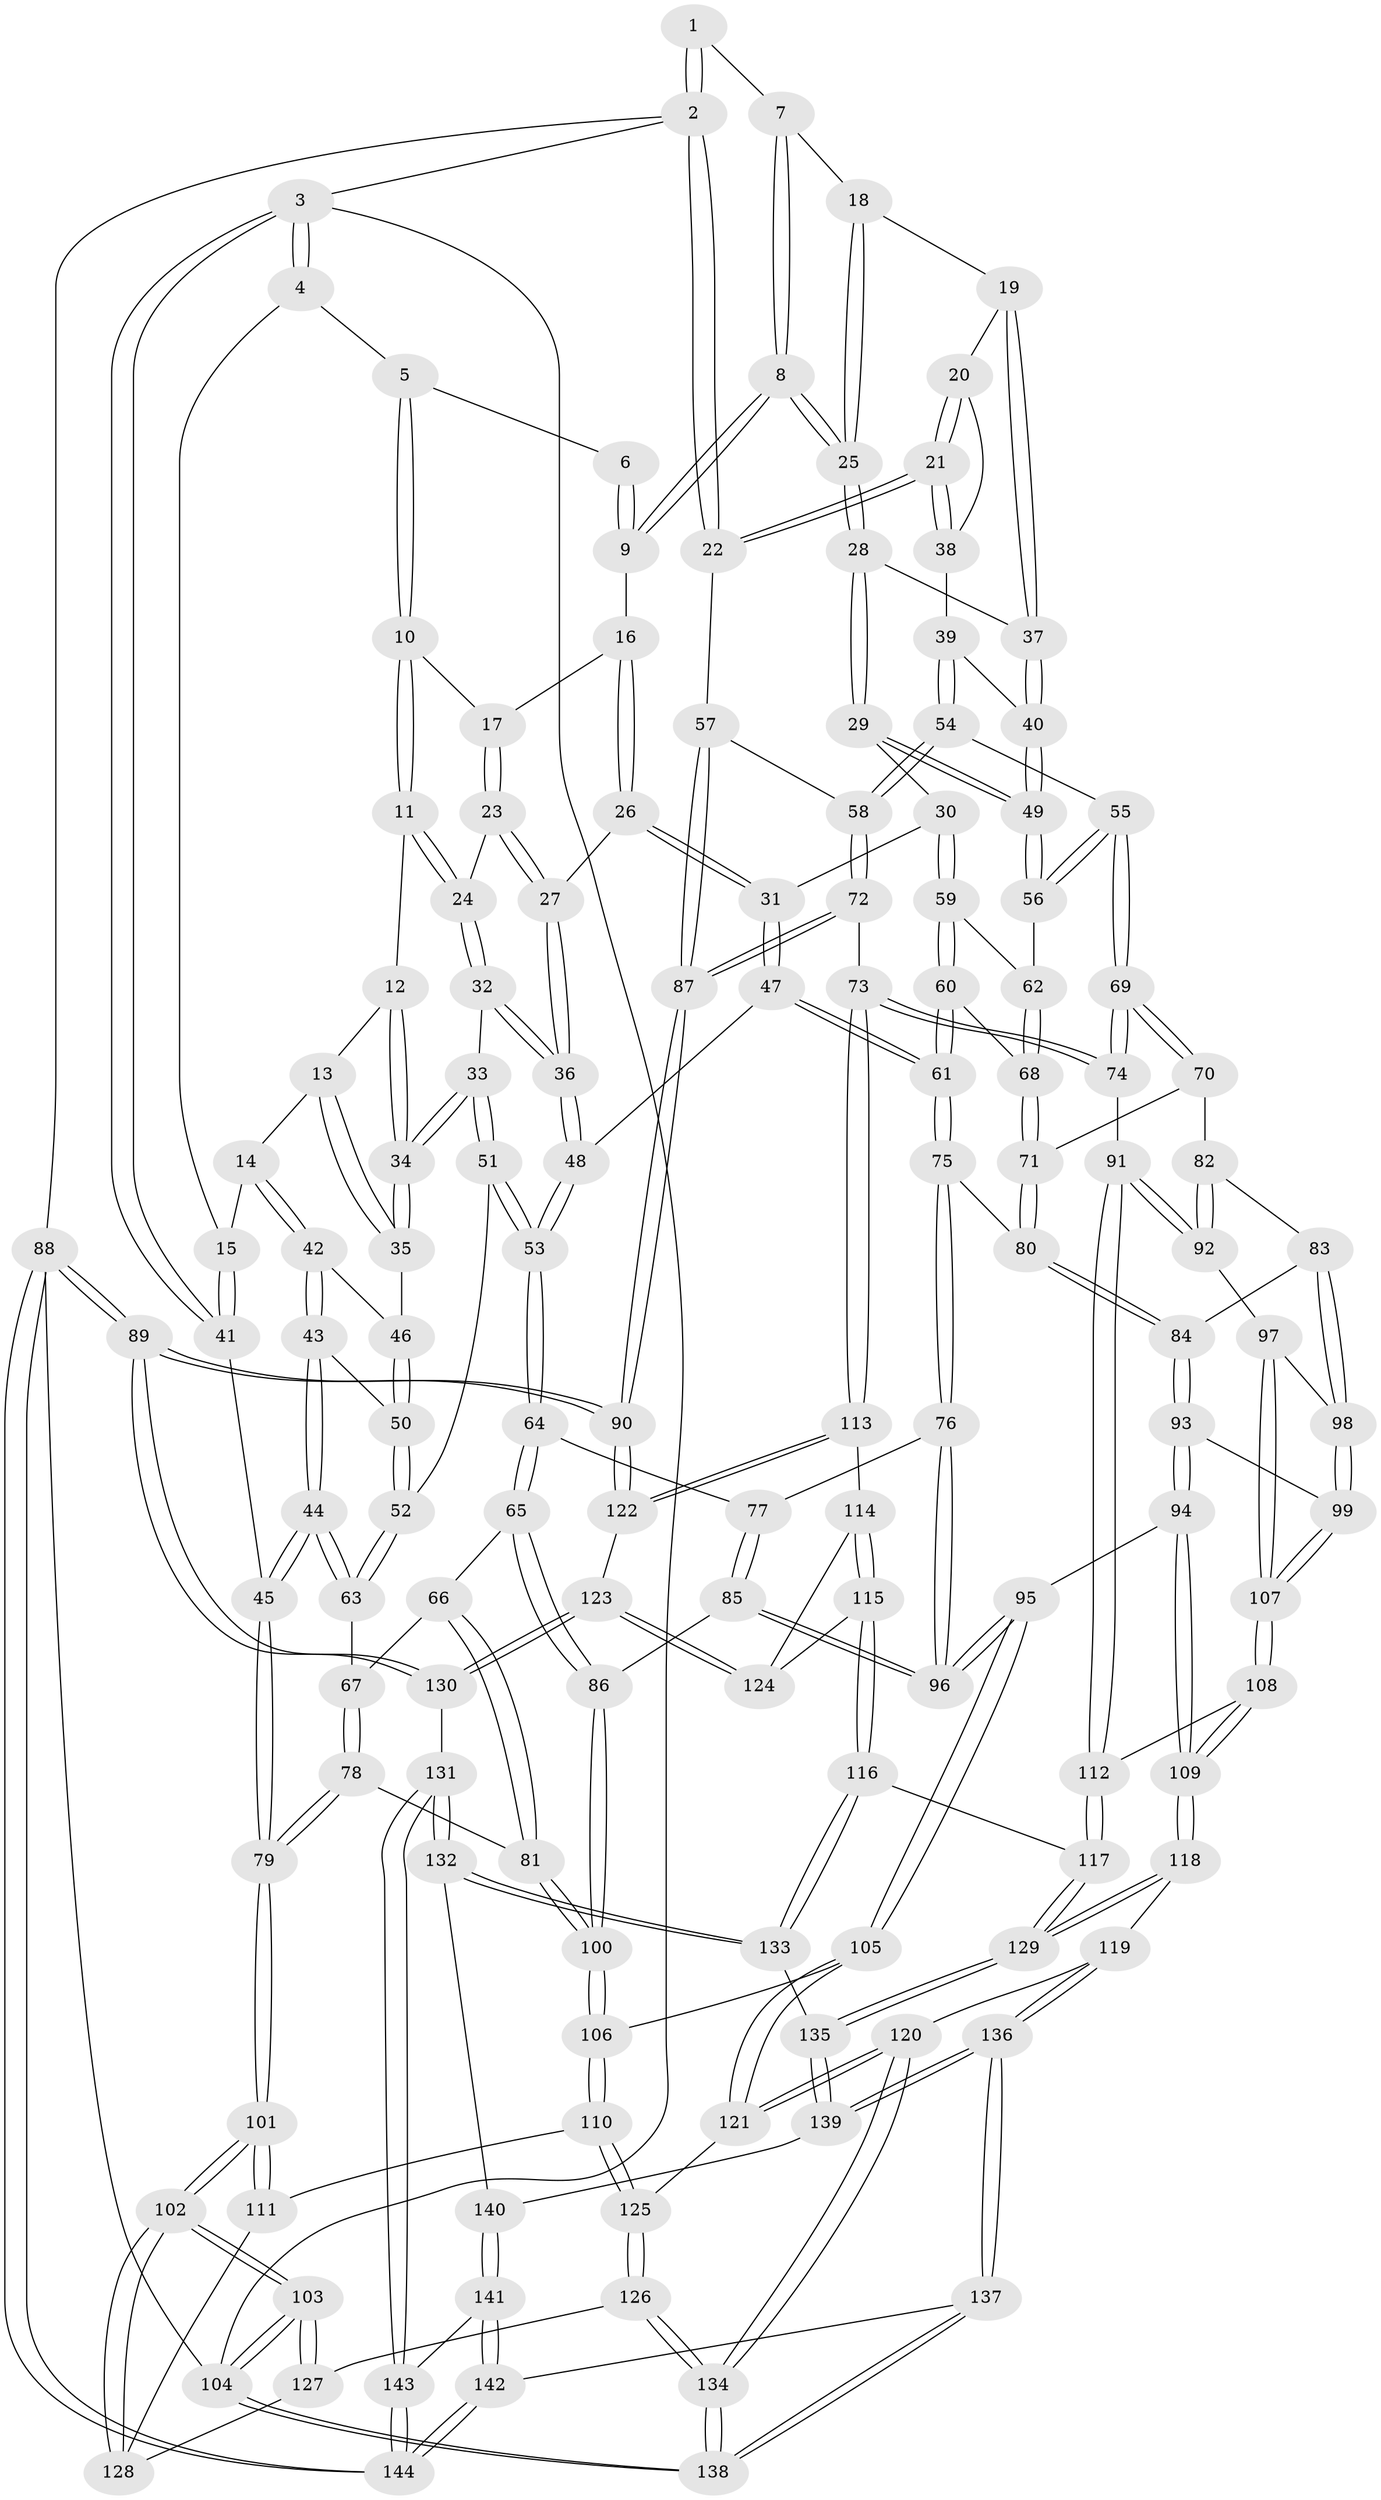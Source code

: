 // coarse degree distribution, {4: 0.4482758620689655, 5: 0.10344827586206896, 2: 0.10344827586206896, 3: 0.3448275862068966}
// Generated by graph-tools (version 1.1) at 2025/54/03/04/25 22:54:18]
// undirected, 144 vertices, 357 edges
graph export_dot {
  node [color=gray90,style=filled];
  1 [pos="+0.6870691312538874+0"];
  2 [pos="+1+0"];
  3 [pos="+0+0"];
  4 [pos="+0.20639681692172793+0"];
  5 [pos="+0.30522114879669815+0"];
  6 [pos="+0.4811168611812733+0"];
  7 [pos="+0.7040672238091683+0"];
  8 [pos="+0.5781109309225738+0.12480721088464897"];
  9 [pos="+0.5235510767217044+0.05041623746990174"];
  10 [pos="+0.29294763178684347+0"];
  11 [pos="+0.27800829279955697+0.015337625965048042"];
  12 [pos="+0.16187821330626168+0.09884362355246429"];
  13 [pos="+0.15321235587216894+0.10072651344503922"];
  14 [pos="+0.07378982848067962+0.09517904288758797"];
  15 [pos="+0.07168302262067375+0.09378584721477838"];
  16 [pos="+0.44872439151624144+0.0986969443211619"];
  17 [pos="+0.4375707408175723+0.09028862887561914"];
  18 [pos="+0.7403438354800945+0.06274384108701794"];
  19 [pos="+0.7585078595141143+0.09199516447828307"];
  20 [pos="+0.7932928036651061+0.09798580381135207"];
  21 [pos="+1+0"];
  22 [pos="+1+0"];
  23 [pos="+0.31628365449192813+0.08040792269802809"];
  24 [pos="+0.2895718381947175+0.050718583968000996"];
  25 [pos="+0.578864264788245+0.1279689086641012"];
  26 [pos="+0.42208796761222217+0.15269829715601105"];
  27 [pos="+0.37681783853005635+0.15803846710128433"];
  28 [pos="+0.5793571296313595+0.13090654956350087"];
  29 [pos="+0.556931307875283+0.18812366621915452"];
  30 [pos="+0.5353790432916691+0.21152289145518172"];
  31 [pos="+0.5086896716274009+0.2125050737030664"];
  32 [pos="+0.24344007511921312+0.2191290196060487"];
  33 [pos="+0.2170717831856341+0.2145835938922097"];
  34 [pos="+0.21301433724825672+0.21232698689886087"];
  35 [pos="+0.13836859750831484+0.2056325994814751"];
  36 [pos="+0.32170688502656936+0.3050067520266517"];
  37 [pos="+0.7075812952887365+0.1561606998386052"];
  38 [pos="+0.8155579630965999+0.20228323038876717"];
  39 [pos="+0.8052043395026444+0.23606307020066963"];
  40 [pos="+0.7184211010896947+0.20978710491366065"];
  41 [pos="+0+0.05270261330506247"];
  42 [pos="+0.08429927177858529+0.16857101703737692"];
  43 [pos="+0.019891017267267545+0.2498741955926144"];
  44 [pos="+0+0.29443589278567234"];
  45 [pos="+0+0.276919922236025"];
  46 [pos="+0.13414635684545126+0.2071268826220939"];
  47 [pos="+0.3612428750011555+0.32463743206687007"];
  48 [pos="+0.3240108278998323+0.3131409818440763"];
  49 [pos="+0.6837666489280969+0.2539992652445427"];
  50 [pos="+0.10761683721216467+0.2546268510328126"];
  51 [pos="+0.14561042780520084+0.29259870147334"];
  52 [pos="+0.13203154297193095+0.29016720865758955"];
  53 [pos="+0.25047238772992697+0.380837440904371"];
  54 [pos="+0.8505227925608418+0.31980737638256984"];
  55 [pos="+0.786387025474825+0.34834233314815766"];
  56 [pos="+0.6818757802945224+0.2854592521974899"];
  57 [pos="+1+0.1915000982262473"];
  58 [pos="+0.9185801164442173+0.3343987742863861"];
  59 [pos="+0.5565292771212009+0.2931901679862463"];
  60 [pos="+0.4751317971117025+0.37870411516426744"];
  61 [pos="+0.4422697537871695+0.39745341509197"];
  62 [pos="+0.6237818169960182+0.33590966513330567"];
  63 [pos="+0.0633895470778415+0.38233160840134384"];
  64 [pos="+0.23448254156634898+0.41063458512980117"];
  65 [pos="+0.19548074962291923+0.4559721226049075"];
  66 [pos="+0.1017988178203633+0.4087454133183944"];
  67 [pos="+0.06572319751551099+0.3850691906330313"];
  68 [pos="+0.6314831683475983+0.39909272062088974"];
  69 [pos="+0.712517021510548+0.45390111218750095"];
  70 [pos="+0.6792060368861473+0.4382913140311548"];
  71 [pos="+0.6323452925912221+0.4010793325281132"];
  72 [pos="+0.8871458751797259+0.5422018652847114"];
  73 [pos="+0.8490268765143761+0.5702465418276563"];
  74 [pos="+0.7507014642266367+0.5510656412683208"];
  75 [pos="+0.4494644762118456+0.4360329940230197"];
  76 [pos="+0.40097598133432055+0.5004917238265776"];
  77 [pos="+0.3700546857390403+0.4943115915109568"];
  78 [pos="+0+0.5648078522249356"];
  79 [pos="+0+0.6442368009272844"];
  80 [pos="+0.5186034490647953+0.482886429055125"];
  81 [pos="+0.006613289499392824+0.5615052636713214"];
  82 [pos="+0.5824642454269876+0.5125846128023115"];
  83 [pos="+0.5408394847709873+0.5150633192976823"];
  84 [pos="+0.532205217488813+0.5115513090367304"];
  85 [pos="+0.26462495014396575+0.5324002591814891"];
  86 [pos="+0.19224650918971664+0.5186697332509457"];
  87 [pos="+1+0.5701624587189495"];
  88 [pos="+1+1"];
  89 [pos="+1+0.9601976541954976"];
  90 [pos="+1+0.8317686562302306"];
  91 [pos="+0.7123487350228755+0.5828506466407886"];
  92 [pos="+0.7074852795574043+0.5831049944702706"];
  93 [pos="+0.49723421709820853+0.5827680557689231"];
  94 [pos="+0.4433719544969424+0.607989915100942"];
  95 [pos="+0.39808668425785537+0.6107253475014709"];
  96 [pos="+0.3928587667786977+0.5939421653194457"];
  97 [pos="+0.6380115620843096+0.6005871134805185"];
  98 [pos="+0.5677988579423185+0.5526530910837527"];
  99 [pos="+0.5574250941806015+0.6286291552169884"];
  100 [pos="+0.17559420857309008+0.5549230891784066"];
  101 [pos="+0+0.7106215363375668"];
  102 [pos="+0+0.8656244870128097"];
  103 [pos="+0+1"];
  104 [pos="+0+1"];
  105 [pos="+0.3824457105812856+0.6416407494142872"];
  106 [pos="+0.19140882371805804+0.6292990264425224"];
  107 [pos="+0.5713318866061012+0.6457052827869623"];
  108 [pos="+0.5589265258610148+0.6968914434093605"];
  109 [pos="+0.5464693870780629+0.7099192867142068"];
  110 [pos="+0.18464484651783822+0.6614949198399549"];
  111 [pos="+0.12365877396228965+0.6959096177895536"];
  112 [pos="+0.6933067499731735+0.7111301904045949"];
  113 [pos="+0.8537447728310694+0.5919861713522321"];
  114 [pos="+0.8394152680394262+0.6511560102171493"];
  115 [pos="+0.7676659123015913+0.7468280918479966"];
  116 [pos="+0.7375963814301741+0.7642840502236369"];
  117 [pos="+0.6937673456350364+0.7123210976842616"];
  118 [pos="+0.5135193089409501+0.7823626669028302"];
  119 [pos="+0.43488807563434645+0.7895399415967294"];
  120 [pos="+0.4194140061608896+0.7814393826897703"];
  121 [pos="+0.38583759913603505+0.7079795267793643"];
  122 [pos="+0.9881370920590766+0.7457782825723773"];
  123 [pos="+0.8837366382314079+0.7779722180923346"];
  124 [pos="+0.8655469739850749+0.758433764408496"];
  125 [pos="+0.22234309509430397+0.7269977978160599"];
  126 [pos="+0.23407110720246505+0.834230903523282"];
  127 [pos="+0.1312916851129087+0.8169373921375006"];
  128 [pos="+0.1121685418604379+0.7700142826219737"];
  129 [pos="+0.5656264405613817+0.8261288195483131"];
  130 [pos="+0.8550378503399749+0.8351984311062939"];
  131 [pos="+0.7990680478008875+0.8902200305555882"];
  132 [pos="+0.7607237563515608+0.8513570554509636"];
  133 [pos="+0.737765569129107+0.772037475550032"];
  134 [pos="+0.2485188181400323+0.8557780466894489"];
  135 [pos="+0.5720505051533872+0.8352188281380833"];
  136 [pos="+0.417302417755044+1"];
  137 [pos="+0.3753331913978775+1"];
  138 [pos="+0.22149776719186076+1"];
  139 [pos="+0.5797388355248955+0.8534389884721952"];
  140 [pos="+0.6039475102195175+0.8778944597789172"];
  141 [pos="+0.6221245827308732+0.9534228370987311"];
  142 [pos="+0.5729639308935827+1"];
  143 [pos="+0.8049254624618217+0.9238509757520418"];
  144 [pos="+1+1"];
  1 -- 2;
  1 -- 2;
  1 -- 7;
  2 -- 3;
  2 -- 22;
  2 -- 22;
  2 -- 88;
  3 -- 4;
  3 -- 4;
  3 -- 41;
  3 -- 41;
  3 -- 104;
  4 -- 5;
  4 -- 15;
  5 -- 6;
  5 -- 10;
  5 -- 10;
  6 -- 9;
  6 -- 9;
  7 -- 8;
  7 -- 8;
  7 -- 18;
  8 -- 9;
  8 -- 9;
  8 -- 25;
  8 -- 25;
  9 -- 16;
  10 -- 11;
  10 -- 11;
  10 -- 17;
  11 -- 12;
  11 -- 24;
  11 -- 24;
  12 -- 13;
  12 -- 34;
  12 -- 34;
  13 -- 14;
  13 -- 35;
  13 -- 35;
  14 -- 15;
  14 -- 42;
  14 -- 42;
  15 -- 41;
  15 -- 41;
  16 -- 17;
  16 -- 26;
  16 -- 26;
  17 -- 23;
  17 -- 23;
  18 -- 19;
  18 -- 25;
  18 -- 25;
  19 -- 20;
  19 -- 37;
  19 -- 37;
  20 -- 21;
  20 -- 21;
  20 -- 38;
  21 -- 22;
  21 -- 22;
  21 -- 38;
  21 -- 38;
  22 -- 57;
  23 -- 24;
  23 -- 27;
  23 -- 27;
  24 -- 32;
  24 -- 32;
  25 -- 28;
  25 -- 28;
  26 -- 27;
  26 -- 31;
  26 -- 31;
  27 -- 36;
  27 -- 36;
  28 -- 29;
  28 -- 29;
  28 -- 37;
  29 -- 30;
  29 -- 49;
  29 -- 49;
  30 -- 31;
  30 -- 59;
  30 -- 59;
  31 -- 47;
  31 -- 47;
  32 -- 33;
  32 -- 36;
  32 -- 36;
  33 -- 34;
  33 -- 34;
  33 -- 51;
  33 -- 51;
  34 -- 35;
  34 -- 35;
  35 -- 46;
  36 -- 48;
  36 -- 48;
  37 -- 40;
  37 -- 40;
  38 -- 39;
  39 -- 40;
  39 -- 54;
  39 -- 54;
  40 -- 49;
  40 -- 49;
  41 -- 45;
  42 -- 43;
  42 -- 43;
  42 -- 46;
  43 -- 44;
  43 -- 44;
  43 -- 50;
  44 -- 45;
  44 -- 45;
  44 -- 63;
  44 -- 63;
  45 -- 79;
  45 -- 79;
  46 -- 50;
  46 -- 50;
  47 -- 48;
  47 -- 61;
  47 -- 61;
  48 -- 53;
  48 -- 53;
  49 -- 56;
  49 -- 56;
  50 -- 52;
  50 -- 52;
  51 -- 52;
  51 -- 53;
  51 -- 53;
  52 -- 63;
  52 -- 63;
  53 -- 64;
  53 -- 64;
  54 -- 55;
  54 -- 58;
  54 -- 58;
  55 -- 56;
  55 -- 56;
  55 -- 69;
  55 -- 69;
  56 -- 62;
  57 -- 58;
  57 -- 87;
  57 -- 87;
  58 -- 72;
  58 -- 72;
  59 -- 60;
  59 -- 60;
  59 -- 62;
  60 -- 61;
  60 -- 61;
  60 -- 68;
  61 -- 75;
  61 -- 75;
  62 -- 68;
  62 -- 68;
  63 -- 67;
  64 -- 65;
  64 -- 65;
  64 -- 77;
  65 -- 66;
  65 -- 86;
  65 -- 86;
  66 -- 67;
  66 -- 81;
  66 -- 81;
  67 -- 78;
  67 -- 78;
  68 -- 71;
  68 -- 71;
  69 -- 70;
  69 -- 70;
  69 -- 74;
  69 -- 74;
  70 -- 71;
  70 -- 82;
  71 -- 80;
  71 -- 80;
  72 -- 73;
  72 -- 87;
  72 -- 87;
  73 -- 74;
  73 -- 74;
  73 -- 113;
  73 -- 113;
  74 -- 91;
  75 -- 76;
  75 -- 76;
  75 -- 80;
  76 -- 77;
  76 -- 96;
  76 -- 96;
  77 -- 85;
  77 -- 85;
  78 -- 79;
  78 -- 79;
  78 -- 81;
  79 -- 101;
  79 -- 101;
  80 -- 84;
  80 -- 84;
  81 -- 100;
  81 -- 100;
  82 -- 83;
  82 -- 92;
  82 -- 92;
  83 -- 84;
  83 -- 98;
  83 -- 98;
  84 -- 93;
  84 -- 93;
  85 -- 86;
  85 -- 96;
  85 -- 96;
  86 -- 100;
  86 -- 100;
  87 -- 90;
  87 -- 90;
  88 -- 89;
  88 -- 89;
  88 -- 144;
  88 -- 144;
  88 -- 104;
  89 -- 90;
  89 -- 90;
  89 -- 130;
  89 -- 130;
  90 -- 122;
  90 -- 122;
  91 -- 92;
  91 -- 92;
  91 -- 112;
  91 -- 112;
  92 -- 97;
  93 -- 94;
  93 -- 94;
  93 -- 99;
  94 -- 95;
  94 -- 109;
  94 -- 109;
  95 -- 96;
  95 -- 96;
  95 -- 105;
  95 -- 105;
  97 -- 98;
  97 -- 107;
  97 -- 107;
  98 -- 99;
  98 -- 99;
  99 -- 107;
  99 -- 107;
  100 -- 106;
  100 -- 106;
  101 -- 102;
  101 -- 102;
  101 -- 111;
  101 -- 111;
  102 -- 103;
  102 -- 103;
  102 -- 128;
  102 -- 128;
  103 -- 104;
  103 -- 104;
  103 -- 127;
  103 -- 127;
  104 -- 138;
  104 -- 138;
  105 -- 106;
  105 -- 121;
  105 -- 121;
  106 -- 110;
  106 -- 110;
  107 -- 108;
  107 -- 108;
  108 -- 109;
  108 -- 109;
  108 -- 112;
  109 -- 118;
  109 -- 118;
  110 -- 111;
  110 -- 125;
  110 -- 125;
  111 -- 128;
  112 -- 117;
  112 -- 117;
  113 -- 114;
  113 -- 122;
  113 -- 122;
  114 -- 115;
  114 -- 115;
  114 -- 124;
  115 -- 116;
  115 -- 116;
  115 -- 124;
  116 -- 117;
  116 -- 133;
  116 -- 133;
  117 -- 129;
  117 -- 129;
  118 -- 119;
  118 -- 129;
  118 -- 129;
  119 -- 120;
  119 -- 136;
  119 -- 136;
  120 -- 121;
  120 -- 121;
  120 -- 134;
  120 -- 134;
  121 -- 125;
  122 -- 123;
  123 -- 124;
  123 -- 124;
  123 -- 130;
  123 -- 130;
  125 -- 126;
  125 -- 126;
  126 -- 127;
  126 -- 134;
  126 -- 134;
  127 -- 128;
  129 -- 135;
  129 -- 135;
  130 -- 131;
  131 -- 132;
  131 -- 132;
  131 -- 143;
  131 -- 143;
  132 -- 133;
  132 -- 133;
  132 -- 140;
  133 -- 135;
  134 -- 138;
  134 -- 138;
  135 -- 139;
  135 -- 139;
  136 -- 137;
  136 -- 137;
  136 -- 139;
  136 -- 139;
  137 -- 138;
  137 -- 138;
  137 -- 142;
  139 -- 140;
  140 -- 141;
  140 -- 141;
  141 -- 142;
  141 -- 142;
  141 -- 143;
  142 -- 144;
  142 -- 144;
  143 -- 144;
  143 -- 144;
}
